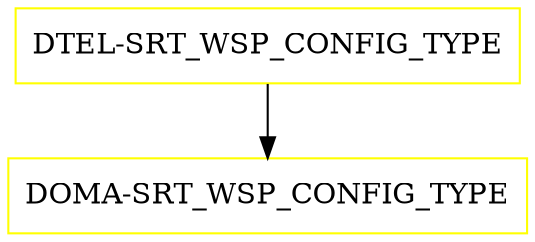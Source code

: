 digraph G {
  "DTEL-SRT_WSP_CONFIG_TYPE" [shape=box,color=yellow];
  "DOMA-SRT_WSP_CONFIG_TYPE" [shape=box,color=yellow,URL="./DOMA_SRT_WSP_CONFIG_TYPE.html"];
  "DTEL-SRT_WSP_CONFIG_TYPE" -> "DOMA-SRT_WSP_CONFIG_TYPE";
}

